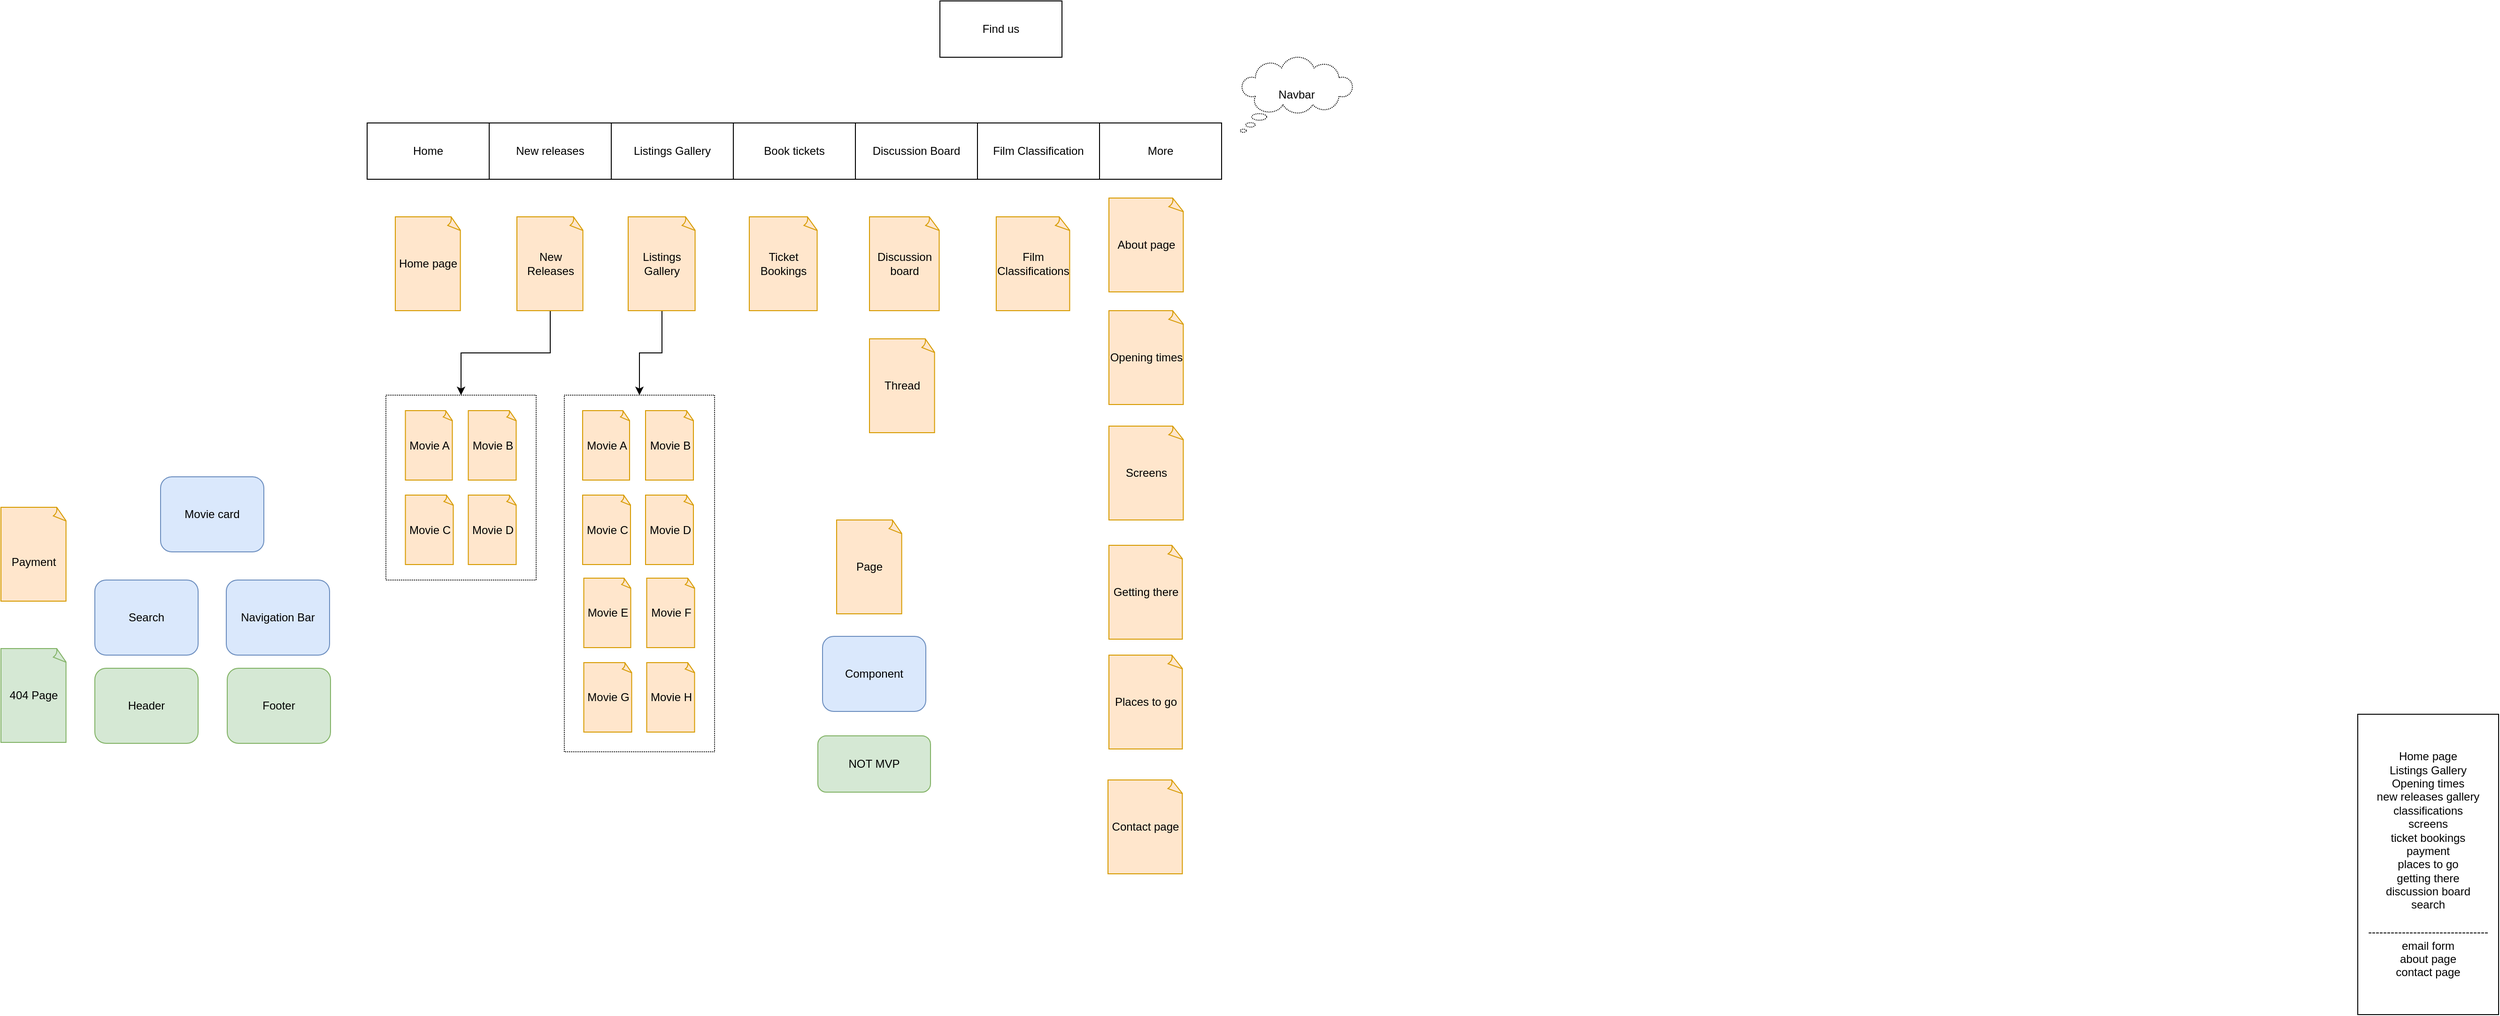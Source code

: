 <mxfile version="15.8.7" type="device"><diagram id="9vVXYeCcHV21ei1Ue3Z5" name="Page-1"><mxGraphModel dx="2160" dy="1764" grid="1" gridSize="10" guides="1" tooltips="1" connect="1" arrows="1" fold="1" page="0" pageScale="1" pageWidth="1169" pageHeight="827" math="0" shadow="0"><root><mxCell id="0"/><mxCell id="1" parent="0"/><mxCell id="p7f9iUlsKaYYbHJI8QPc-3" value="Home page&lt;br&gt;Listings Gallery&lt;br&gt;Opening times&lt;br&gt;new releases gallery&lt;br&gt;classifications&lt;br&gt;screens&lt;br&gt;ticket bookings&lt;br&gt;payment&lt;br&gt;places to go&lt;br&gt;getting there&lt;br&gt;discussion board&lt;br&gt;search&lt;br&gt;&lt;br&gt;--------------------------------&lt;br&gt;email form&lt;br&gt;about page&lt;br&gt;contact page" style="rounded=0;whiteSpace=wrap;html=1;" parent="1" vertex="1"><mxGeometry x="2140" y="680" width="150" height="320" as="geometry"/></mxCell><mxCell id="p7f9iUlsKaYYbHJI8QPc-13" value="Search" style="rounded=1;whiteSpace=wrap;html=1;fillColor=#dae8fc;strokeColor=#6c8ebf;" parent="1" vertex="1"><mxGeometry x="-270" y="537" width="110" height="80" as="geometry"/></mxCell><mxCell id="p7f9iUlsKaYYbHJI8QPc-14" value="&lt;span&gt;Home page&lt;/span&gt;" style="whiteSpace=wrap;html=1;shape=mxgraph.basic.document;rounded=1;fillColor=#ffe6cc;strokeColor=#d79b00;flipH=0;" parent="1" vertex="1"><mxGeometry x="50" y="150" width="70" height="100" as="geometry"/></mxCell><mxCell id="kC1xV4v4jSwnp7RrcEFF-25" style="edgeStyle=orthogonalEdgeStyle;rounded=0;orthogonalLoop=1;jettySize=auto;html=1;exitX=0.5;exitY=1;exitDx=0;exitDy=0;exitPerimeter=0;entryX=0.5;entryY=0;entryDx=0;entryDy=0;" parent="1" source="p7f9iUlsKaYYbHJI8QPc-15" target="kC1xV4v4jSwnp7RrcEFF-19" edge="1"><mxGeometry relative="1" as="geometry"/></mxCell><mxCell id="p7f9iUlsKaYYbHJI8QPc-15" value="Listings Gallery" style="whiteSpace=wrap;html=1;shape=mxgraph.basic.document;rounded=1;fillColor=#ffe6cc;strokeColor=#d79b00;flipH=0;" parent="1" vertex="1"><mxGeometry x="298" y="150" width="72" height="100" as="geometry"/></mxCell><mxCell id="p7f9iUlsKaYYbHJI8QPc-16" value="Opening times" style="whiteSpace=wrap;html=1;shape=mxgraph.basic.document;rounded=1;fillColor=#ffe6cc;strokeColor=#d79b00;" parent="1" vertex="1"><mxGeometry x="810" y="250" width="80" height="100" as="geometry"/></mxCell><mxCell id="kC1xV4v4jSwnp7RrcEFF-17" style="edgeStyle=orthogonalEdgeStyle;rounded=0;orthogonalLoop=1;jettySize=auto;html=1;exitX=0.5;exitY=1;exitDx=0;exitDy=0;exitPerimeter=0;entryX=0.5;entryY=0;entryDx=0;entryDy=0;" parent="1" source="p7f9iUlsKaYYbHJI8QPc-17" target="kC1xV4v4jSwnp7RrcEFF-13" edge="1"><mxGeometry relative="1" as="geometry"/></mxCell><mxCell id="p7f9iUlsKaYYbHJI8QPc-17" value="New Releases" style="whiteSpace=wrap;html=1;shape=mxgraph.basic.document;rounded=1;fillColor=#ffe6cc;strokeColor=#d79b00;flipH=0;" parent="1" vertex="1"><mxGeometry x="179.5" y="150" width="71" height="100" as="geometry"/></mxCell><mxCell id="p7f9iUlsKaYYbHJI8QPc-21" value="&lt;span style=&quot;font-family: &amp;#34;helvetica&amp;#34;&quot;&gt;Ticket Bookings&lt;/span&gt;" style="whiteSpace=wrap;html=1;shape=mxgraph.basic.document;rounded=1;fillColor=#ffe6cc;strokeColor=#d79b00;flipH=0;" parent="1" vertex="1"><mxGeometry x="427" y="150" width="73" height="100" as="geometry"/></mxCell><mxCell id="p7f9iUlsKaYYbHJI8QPc-23" value="&lt;font face=&quot;helvetica&quot;&gt;Places to go&lt;/font&gt;" style="whiteSpace=wrap;html=1;shape=mxgraph.basic.document;rounded=1;fillColor=#ffe6cc;strokeColor=#d79b00;" parent="1" vertex="1"><mxGeometry x="810" y="617" width="79" height="100" as="geometry"/></mxCell><mxCell id="p7f9iUlsKaYYbHJI8QPc-24" value="&lt;span style=&quot;font-family: &amp;#34;helvetica&amp;#34;&quot;&gt;Getting there&lt;/span&gt;" style="whiteSpace=wrap;html=1;shape=mxgraph.basic.document;rounded=1;fillColor=#ffe6cc;strokeColor=#d79b00;flipH=0;" parent="1" vertex="1"><mxGeometry x="810" y="500" width="79" height="100" as="geometry"/></mxCell><mxCell id="p7f9iUlsKaYYbHJI8QPc-25" value="Discussion board" style="whiteSpace=wrap;html=1;shape=mxgraph.basic.document;rounded=1;fillColor=#ffe6cc;strokeColor=#d79b00;" parent="1" vertex="1"><mxGeometry x="555" y="150" width="75" height="100" as="geometry"/></mxCell><mxCell id="p7f9iUlsKaYYbHJI8QPc-29" value="About page" style="whiteSpace=wrap;html=1;shape=mxgraph.basic.document;rounded=1;fillColor=#ffe6cc;strokeColor=#d79b00;flipH=0;" parent="1" vertex="1"><mxGeometry x="810" y="130" width="80" height="100" as="geometry"/></mxCell><mxCell id="p7f9iUlsKaYYbHJI8QPc-30" value="Contact page" style="whiteSpace=wrap;html=1;shape=mxgraph.basic.document;rounded=1;fillColor=#ffe6cc;strokeColor=#d79b00;" parent="1" vertex="1"><mxGeometry x="809" y="750" width="80" height="100" as="geometry"/></mxCell><mxCell id="p7f9iUlsKaYYbHJI8QPc-31" value="Navigation Bar" style="rounded=1;whiteSpace=wrap;html=1;fillColor=#dae8fc;strokeColor=#6c8ebf;" parent="1" vertex="1"><mxGeometry x="-130" y="537" width="110" height="80" as="geometry"/></mxCell><mxCell id="p7f9iUlsKaYYbHJI8QPc-32" value="Movie card" style="rounded=1;whiteSpace=wrap;html=1;fillColor=#dae8fc;strokeColor=#6c8ebf;" parent="1" vertex="1"><mxGeometry x="-200" y="427" width="110" height="80" as="geometry"/></mxCell><mxCell id="p7f9iUlsKaYYbHJI8QPc-33" value="Home" style="rounded=0;whiteSpace=wrap;html=1;" parent="1" vertex="1"><mxGeometry x="20" y="50" width="130" height="60" as="geometry"/></mxCell><mxCell id="p7f9iUlsKaYYbHJI8QPc-35" value="New releases" style="rounded=0;whiteSpace=wrap;html=1;" parent="1" vertex="1"><mxGeometry x="150" y="50" width="130" height="60" as="geometry"/></mxCell><mxCell id="p7f9iUlsKaYYbHJI8QPc-36" value="Listings Gallery" style="rounded=0;whiteSpace=wrap;html=1;" parent="1" vertex="1"><mxGeometry x="280" y="50" width="130" height="60" as="geometry"/></mxCell><mxCell id="p7f9iUlsKaYYbHJI8QPc-37" value="Book tickets" style="rounded=0;whiteSpace=wrap;html=1;" parent="1" vertex="1"><mxGeometry x="410" y="50" width="130" height="60" as="geometry"/></mxCell><mxCell id="p7f9iUlsKaYYbHJI8QPc-38" value="Find us" style="rounded=0;whiteSpace=wrap;html=1;" parent="1" vertex="1"><mxGeometry x="630" y="-80" width="130" height="60" as="geometry"/></mxCell><mxCell id="p7f9iUlsKaYYbHJI8QPc-41" value="More" style="rounded=0;whiteSpace=wrap;html=1;" parent="1" vertex="1"><mxGeometry x="800" y="50" width="130" height="60" as="geometry"/></mxCell><mxCell id="4aFQmp6HCYiF2naw0mB--1" value="Discussion Board" style="rounded=0;whiteSpace=wrap;html=1;" parent="1" vertex="1"><mxGeometry x="540" y="50" width="130" height="60" as="geometry"/></mxCell><mxCell id="4aFQmp6HCYiF2naw0mB--2" value="Header" style="rounded=1;whiteSpace=wrap;html=1;fillColor=#d5e8d4;strokeColor=#82b366;" parent="1" vertex="1"><mxGeometry x="-270" y="631" width="110" height="80" as="geometry"/></mxCell><mxCell id="4aFQmp6HCYiF2naw0mB--3" value="Footer" style="rounded=1;whiteSpace=wrap;html=1;fillColor=#d5e8d4;strokeColor=#82b366;" parent="1" vertex="1"><mxGeometry x="-129" y="631" width="110" height="80" as="geometry"/></mxCell><mxCell id="kC1xV4v4jSwnp7RrcEFF-1" value="NOT MVP" style="rounded=1;whiteSpace=wrap;html=1;fillColor=#d5e8d4;strokeColor=#82b366;" parent="1" vertex="1"><mxGeometry x="500" y="703" width="120" height="60" as="geometry"/></mxCell><mxCell id="kC1xV4v4jSwnp7RrcEFF-2" value="Component" style="rounded=1;whiteSpace=wrap;html=1;fillColor=#dae8fc;strokeColor=#6c8ebf;" parent="1" vertex="1"><mxGeometry x="505" y="597" width="110" height="80" as="geometry"/></mxCell><mxCell id="kC1xV4v4jSwnp7RrcEFF-3" value="&lt;span style=&quot;font-family: &amp;#34;helvetica&amp;#34;&quot;&gt;Page&lt;/span&gt;" style="whiteSpace=wrap;html=1;shape=mxgraph.basic.document;rounded=1;fillColor=#ffe6cc;strokeColor=#d79b00;" parent="1" vertex="1"><mxGeometry x="520" y="473" width="70" height="100" as="geometry"/></mxCell><mxCell id="kC1xV4v4jSwnp7RrcEFF-5" value="Screens" style="whiteSpace=wrap;html=1;shape=mxgraph.basic.document;rounded=1;fillColor=#ffe6cc;strokeColor=#d79b00;" parent="1" vertex="1"><mxGeometry x="810" y="373" width="80" height="100" as="geometry"/></mxCell><mxCell id="kC1xV4v4jSwnp7RrcEFF-6" value="&lt;br&gt;Payment&lt;br&gt;" style="whiteSpace=wrap;html=1;shape=mxgraph.basic.document;rounded=1;fillColor=#ffe6cc;strokeColor=#d79b00;" parent="1" vertex="1"><mxGeometry x="-370" y="459.5" width="70" height="100" as="geometry"/></mxCell><mxCell id="kC1xV4v4jSwnp7RrcEFF-14" value="" style="group" parent="1" vertex="1" connectable="0"><mxGeometry x="40" y="340" width="160" height="197" as="geometry"/></mxCell><mxCell id="kC1xV4v4jSwnp7RrcEFF-13" value="" style="rounded=0;whiteSpace=wrap;html=1;dashed=1;dashPattern=1 1;" parent="kC1xV4v4jSwnp7RrcEFF-14" vertex="1"><mxGeometry width="160" height="197" as="geometry"/></mxCell><mxCell id="kC1xV4v4jSwnp7RrcEFF-27" value="Movie A" style="whiteSpace=wrap;html=1;shape=mxgraph.basic.document;rounded=1;fillColor=#ffe6cc;strokeColor=#d79b00;flipH=0;" parent="kC1xV4v4jSwnp7RrcEFF-14" vertex="1"><mxGeometry x="20.75" y="16.5" width="50.5" height="74" as="geometry"/></mxCell><mxCell id="kC1xV4v4jSwnp7RrcEFF-28" value="Movie B" style="whiteSpace=wrap;html=1;shape=mxgraph.basic.document;rounded=1;fillColor=#ffe6cc;strokeColor=#d79b00;flipH=0;" parent="kC1xV4v4jSwnp7RrcEFF-14" vertex="1"><mxGeometry x="87.75" y="16.5" width="51.5" height="74" as="geometry"/></mxCell><mxCell id="kC1xV4v4jSwnp7RrcEFF-29" value="Movie D" style="whiteSpace=wrap;html=1;shape=mxgraph.basic.document;rounded=1;fillColor=#ffe6cc;strokeColor=#d79b00;flipH=0;" parent="kC1xV4v4jSwnp7RrcEFF-14" vertex="1"><mxGeometry x="87.75" y="106.5" width="51.5" height="74" as="geometry"/></mxCell><mxCell id="kC1xV4v4jSwnp7RrcEFF-30" value="Movie C" style="whiteSpace=wrap;html=1;shape=mxgraph.basic.document;rounded=1;fillColor=#ffe6cc;strokeColor=#d79b00;flipH=0;" parent="kC1xV4v4jSwnp7RrcEFF-14" vertex="1"><mxGeometry x="20.75" y="106.5" width="51.5" height="74" as="geometry"/></mxCell><mxCell id="kC1xV4v4jSwnp7RrcEFF-18" value="" style="group" parent="1" vertex="1" connectable="0"><mxGeometry x="230" y="340" width="160" height="380" as="geometry"/></mxCell><mxCell id="kC1xV4v4jSwnp7RrcEFF-19" value="" style="rounded=0;whiteSpace=wrap;html=1;dashed=1;dashPattern=1 1;" parent="kC1xV4v4jSwnp7RrcEFF-18" vertex="1"><mxGeometry width="160" height="380" as="geometry"/></mxCell><mxCell id="kC1xV4v4jSwnp7RrcEFF-7" value="Movie A" style="whiteSpace=wrap;html=1;shape=mxgraph.basic.document;rounded=1;fillColor=#ffe6cc;strokeColor=#d79b00;flipH=0;" parent="kC1xV4v4jSwnp7RrcEFF-18" vertex="1"><mxGeometry x="19.5" y="16.5" width="50.5" height="74" as="geometry"/></mxCell><mxCell id="kC1xV4v4jSwnp7RrcEFF-8" value="Movie B" style="whiteSpace=wrap;html=1;shape=mxgraph.basic.document;rounded=1;fillColor=#ffe6cc;strokeColor=#d79b00;flipH=0;" parent="kC1xV4v4jSwnp7RrcEFF-18" vertex="1"><mxGeometry x="86.5" y="16.5" width="51.5" height="74" as="geometry"/></mxCell><mxCell id="kC1xV4v4jSwnp7RrcEFF-11" value="Movie D" style="whiteSpace=wrap;html=1;shape=mxgraph.basic.document;rounded=1;fillColor=#ffe6cc;strokeColor=#d79b00;flipH=0;" parent="kC1xV4v4jSwnp7RrcEFF-18" vertex="1"><mxGeometry x="86.5" y="106.5" width="51.5" height="74" as="geometry"/></mxCell><mxCell id="kC1xV4v4jSwnp7RrcEFF-12" value="Movie C" style="whiteSpace=wrap;html=1;shape=mxgraph.basic.document;rounded=1;fillColor=#ffe6cc;strokeColor=#d79b00;flipH=0;" parent="kC1xV4v4jSwnp7RrcEFF-18" vertex="1"><mxGeometry x="19.5" y="106.5" width="51.5" height="74" as="geometry"/></mxCell><mxCell id="kC1xV4v4jSwnp7RrcEFF-20" value="Movie E" style="whiteSpace=wrap;html=1;shape=mxgraph.basic.document;rounded=1;fillColor=#ffe6cc;strokeColor=#d79b00;flipH=0;" parent="kC1xV4v4jSwnp7RrcEFF-18" vertex="1"><mxGeometry x="20.75" y="195" width="50.5" height="74" as="geometry"/></mxCell><mxCell id="kC1xV4v4jSwnp7RrcEFF-21" value="Movie F" style="whiteSpace=wrap;html=1;shape=mxgraph.basic.document;rounded=1;fillColor=#ffe6cc;strokeColor=#d79b00;flipH=0;" parent="kC1xV4v4jSwnp7RrcEFF-18" vertex="1"><mxGeometry x="87.75" y="195" width="51.5" height="74" as="geometry"/></mxCell><mxCell id="kC1xV4v4jSwnp7RrcEFF-22" value="Movie H" style="whiteSpace=wrap;html=1;shape=mxgraph.basic.document;rounded=1;fillColor=#ffe6cc;strokeColor=#d79b00;flipH=0;" parent="kC1xV4v4jSwnp7RrcEFF-18" vertex="1"><mxGeometry x="87.75" y="285" width="51.5" height="74" as="geometry"/></mxCell><mxCell id="kC1xV4v4jSwnp7RrcEFF-23" value="Movie G" style="whiteSpace=wrap;html=1;shape=mxgraph.basic.document;rounded=1;fillColor=#ffe6cc;strokeColor=#d79b00;flipH=0;" parent="kC1xV4v4jSwnp7RrcEFF-18" vertex="1"><mxGeometry x="20.75" y="285" width="51.5" height="74" as="geometry"/></mxCell><mxCell id="kC1xV4v4jSwnp7RrcEFF-26" value="Navbar" style="whiteSpace=wrap;html=1;shape=mxgraph.basic.cloud_callout;dashed=1;dashPattern=1 1;" parent="1" vertex="1"><mxGeometry x="950" y="-20" width="120" height="80" as="geometry"/></mxCell><mxCell id="q197QFIgFEAzJsEmRGrT-1" value="404 Page" style="whiteSpace=wrap;html=1;shape=mxgraph.basic.document;rounded=1;fillColor=#d5e8d4;strokeColor=#82b366;" parent="1" vertex="1"><mxGeometry x="-370" y="610" width="70" height="100" as="geometry"/></mxCell><mxCell id="q197QFIgFEAzJsEmRGrT-2" value="Film Classification" style="rounded=0;whiteSpace=wrap;html=1;" parent="1" vertex="1"><mxGeometry x="670" y="50" width="130" height="60" as="geometry"/></mxCell><mxCell id="q197QFIgFEAzJsEmRGrT-3" value="&lt;span style=&quot;font-family: &amp;#34;helvetica&amp;#34;&quot;&gt;Film Classifications&lt;/span&gt;" style="whiteSpace=wrap;html=1;shape=mxgraph.basic.document;rounded=1;fillColor=#ffe6cc;strokeColor=#d79b00;flipH=0;" parent="1" vertex="1"><mxGeometry x="690" y="150" width="79" height="100" as="geometry"/></mxCell><mxCell id="q197QFIgFEAzJsEmRGrT-4" value="&lt;span style=&quot;font-family: &amp;#34;helvetica&amp;#34;&quot;&gt;Thread&lt;/span&gt;" style="whiteSpace=wrap;html=1;shape=mxgraph.basic.document;rounded=1;fillColor=#ffe6cc;strokeColor=#d79b00;" parent="1" vertex="1"><mxGeometry x="555" y="280" width="70" height="100" as="geometry"/></mxCell></root></mxGraphModel></diagram></mxfile>